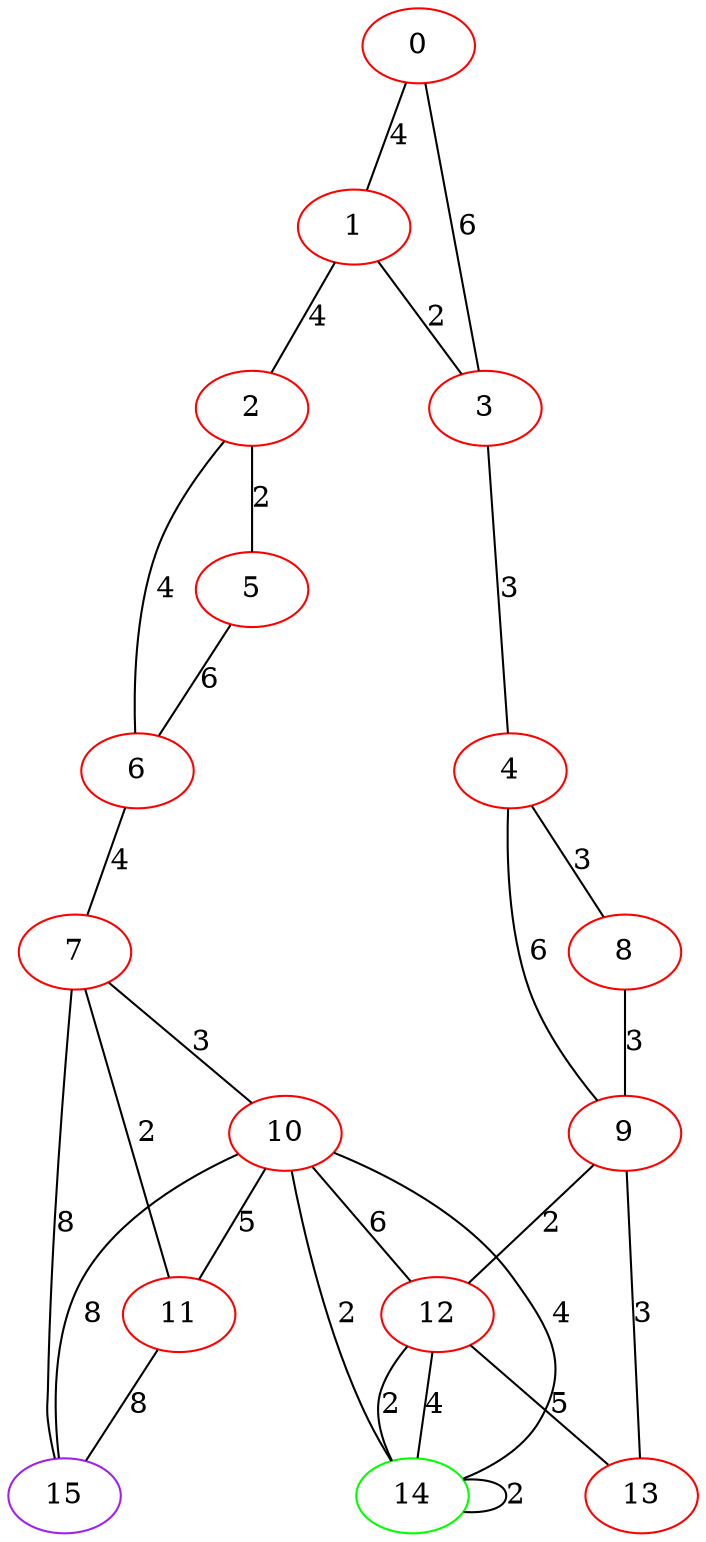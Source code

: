 graph "" {
0 [color=red, weight=1];
1 [color=red, weight=1];
2 [color=red, weight=1];
3 [color=red, weight=1];
4 [color=red, weight=1];
5 [color=red, weight=1];
6 [color=red, weight=1];
7 [color=red, weight=1];
8 [color=red, weight=1];
9 [color=red, weight=1];
10 [color=red, weight=1];
11 [color=red, weight=1];
12 [color=red, weight=1];
13 [color=red, weight=1];
14 [color=green, weight=2];
15 [color=purple, weight=4];
0 -- 1  [key=0, label=4];
0 -- 3  [key=0, label=6];
1 -- 2  [key=0, label=4];
1 -- 3  [key=0, label=2];
2 -- 5  [key=0, label=2];
2 -- 6  [key=0, label=4];
3 -- 4  [key=0, label=3];
4 -- 8  [key=0, label=3];
4 -- 9  [key=0, label=6];
5 -- 6  [key=0, label=6];
6 -- 7  [key=0, label=4];
7 -- 10  [key=0, label=3];
7 -- 11  [key=0, label=2];
7 -- 15  [key=0, label=8];
8 -- 9  [key=0, label=3];
9 -- 12  [key=0, label=2];
9 -- 13  [key=0, label=3];
10 -- 15  [key=0, label=8];
10 -- 11  [key=0, label=5];
10 -- 12  [key=0, label=6];
10 -- 14  [key=0, label=4];
10 -- 14  [key=1, label=2];
11 -- 15  [key=0, label=8];
12 -- 13  [key=0, label=5];
12 -- 14  [key=0, label=2];
12 -- 14  [key=1, label=4];
14 -- 14  [key=0, label=2];
}
